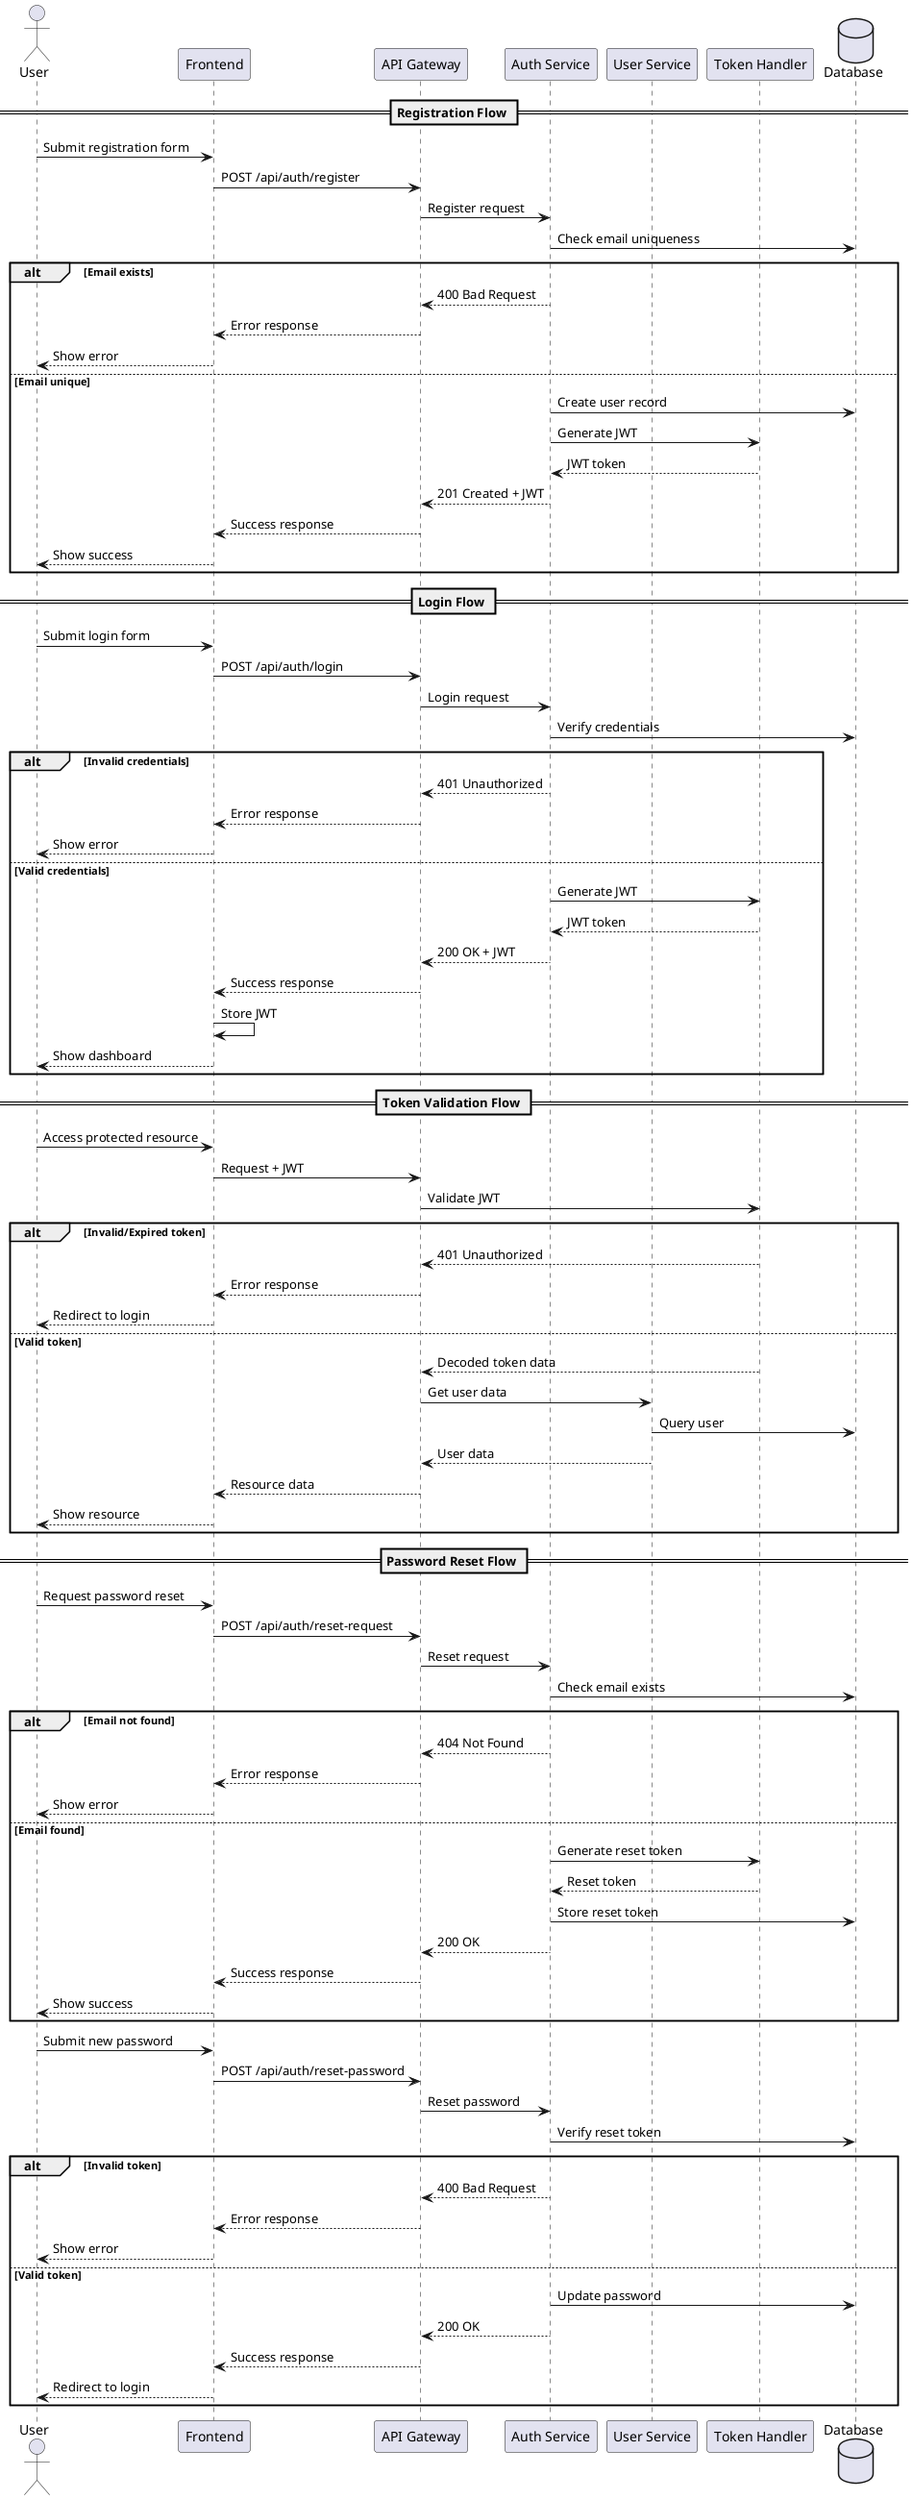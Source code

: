 @startuml Authentication Flow

actor User
participant "Frontend" as Frontend
participant "API Gateway" as Gateway
participant "Auth Service" as Auth
participant "User Service" as UserService
participant "Token Handler" as Token
database "Database" as DB

== Registration Flow ==

User -> Frontend: Submit registration form
Frontend -> Gateway: POST /api/auth/register
Gateway -> Auth: Register request
Auth -> DB: Check email uniqueness
alt Email exists
    Auth --> Gateway: 400 Bad Request
    Gateway --> Frontend: Error response
    Frontend --> User: Show error
else Email unique
    Auth -> DB: Create user record
    Auth -> Token: Generate JWT
    Token --> Auth: JWT token
    Auth --> Gateway: 201 Created + JWT
    Gateway --> Frontend: Success response
    Frontend --> User: Show success
end

== Login Flow ==

User -> Frontend: Submit login form
Frontend -> Gateway: POST /api/auth/login
Gateway -> Auth: Login request
Auth -> DB: Verify credentials
alt Invalid credentials
    Auth --> Gateway: 401 Unauthorized
    Gateway --> Frontend: Error response
    Frontend --> User: Show error
else Valid credentials
    Auth -> Token: Generate JWT
    Token --> Auth: JWT token
    Auth --> Gateway: 200 OK + JWT
    Gateway --> Frontend: Success response
    Frontend -> Frontend: Store JWT
    Frontend --> User: Show dashboard
end

== Token Validation Flow ==

User -> Frontend: Access protected resource
Frontend -> Gateway: Request + JWT
Gateway -> Token: Validate JWT
alt Invalid/Expired token
    Token --> Gateway: 401 Unauthorized
    Gateway --> Frontend: Error response
    Frontend --> User: Redirect to login
else Valid token
    Token --> Gateway: Decoded token data
    Gateway -> UserService: Get user data
    UserService -> DB: Query user
    UserService --> Gateway: User data
    Gateway --> Frontend: Resource data
    Frontend --> User: Show resource
end

== Password Reset Flow ==

User -> Frontend: Request password reset
Frontend -> Gateway: POST /api/auth/reset-request
Gateway -> Auth: Reset request
Auth -> DB: Check email exists
alt Email not found
    Auth --> Gateway: 404 Not Found
    Gateway --> Frontend: Error response
    Frontend --> User: Show error
else Email found
    Auth -> Token: Generate reset token
    Token --> Auth: Reset token
    Auth -> DB: Store reset token
    Auth --> Gateway: 200 OK
    Gateway --> Frontend: Success response
    Frontend --> User: Show success
end

User -> Frontend: Submit new password
Frontend -> Gateway: POST /api/auth/reset-password
Gateway -> Auth: Reset password
Auth -> DB: Verify reset token
alt Invalid token
    Auth --> Gateway: 400 Bad Request
    Gateway --> Frontend: Error response
    Frontend --> User: Show error
else Valid token
    Auth -> DB: Update password
    Auth --> Gateway: 200 OK
    Gateway --> Frontend: Success response
    Frontend --> User: Redirect to login
end

@enduml 